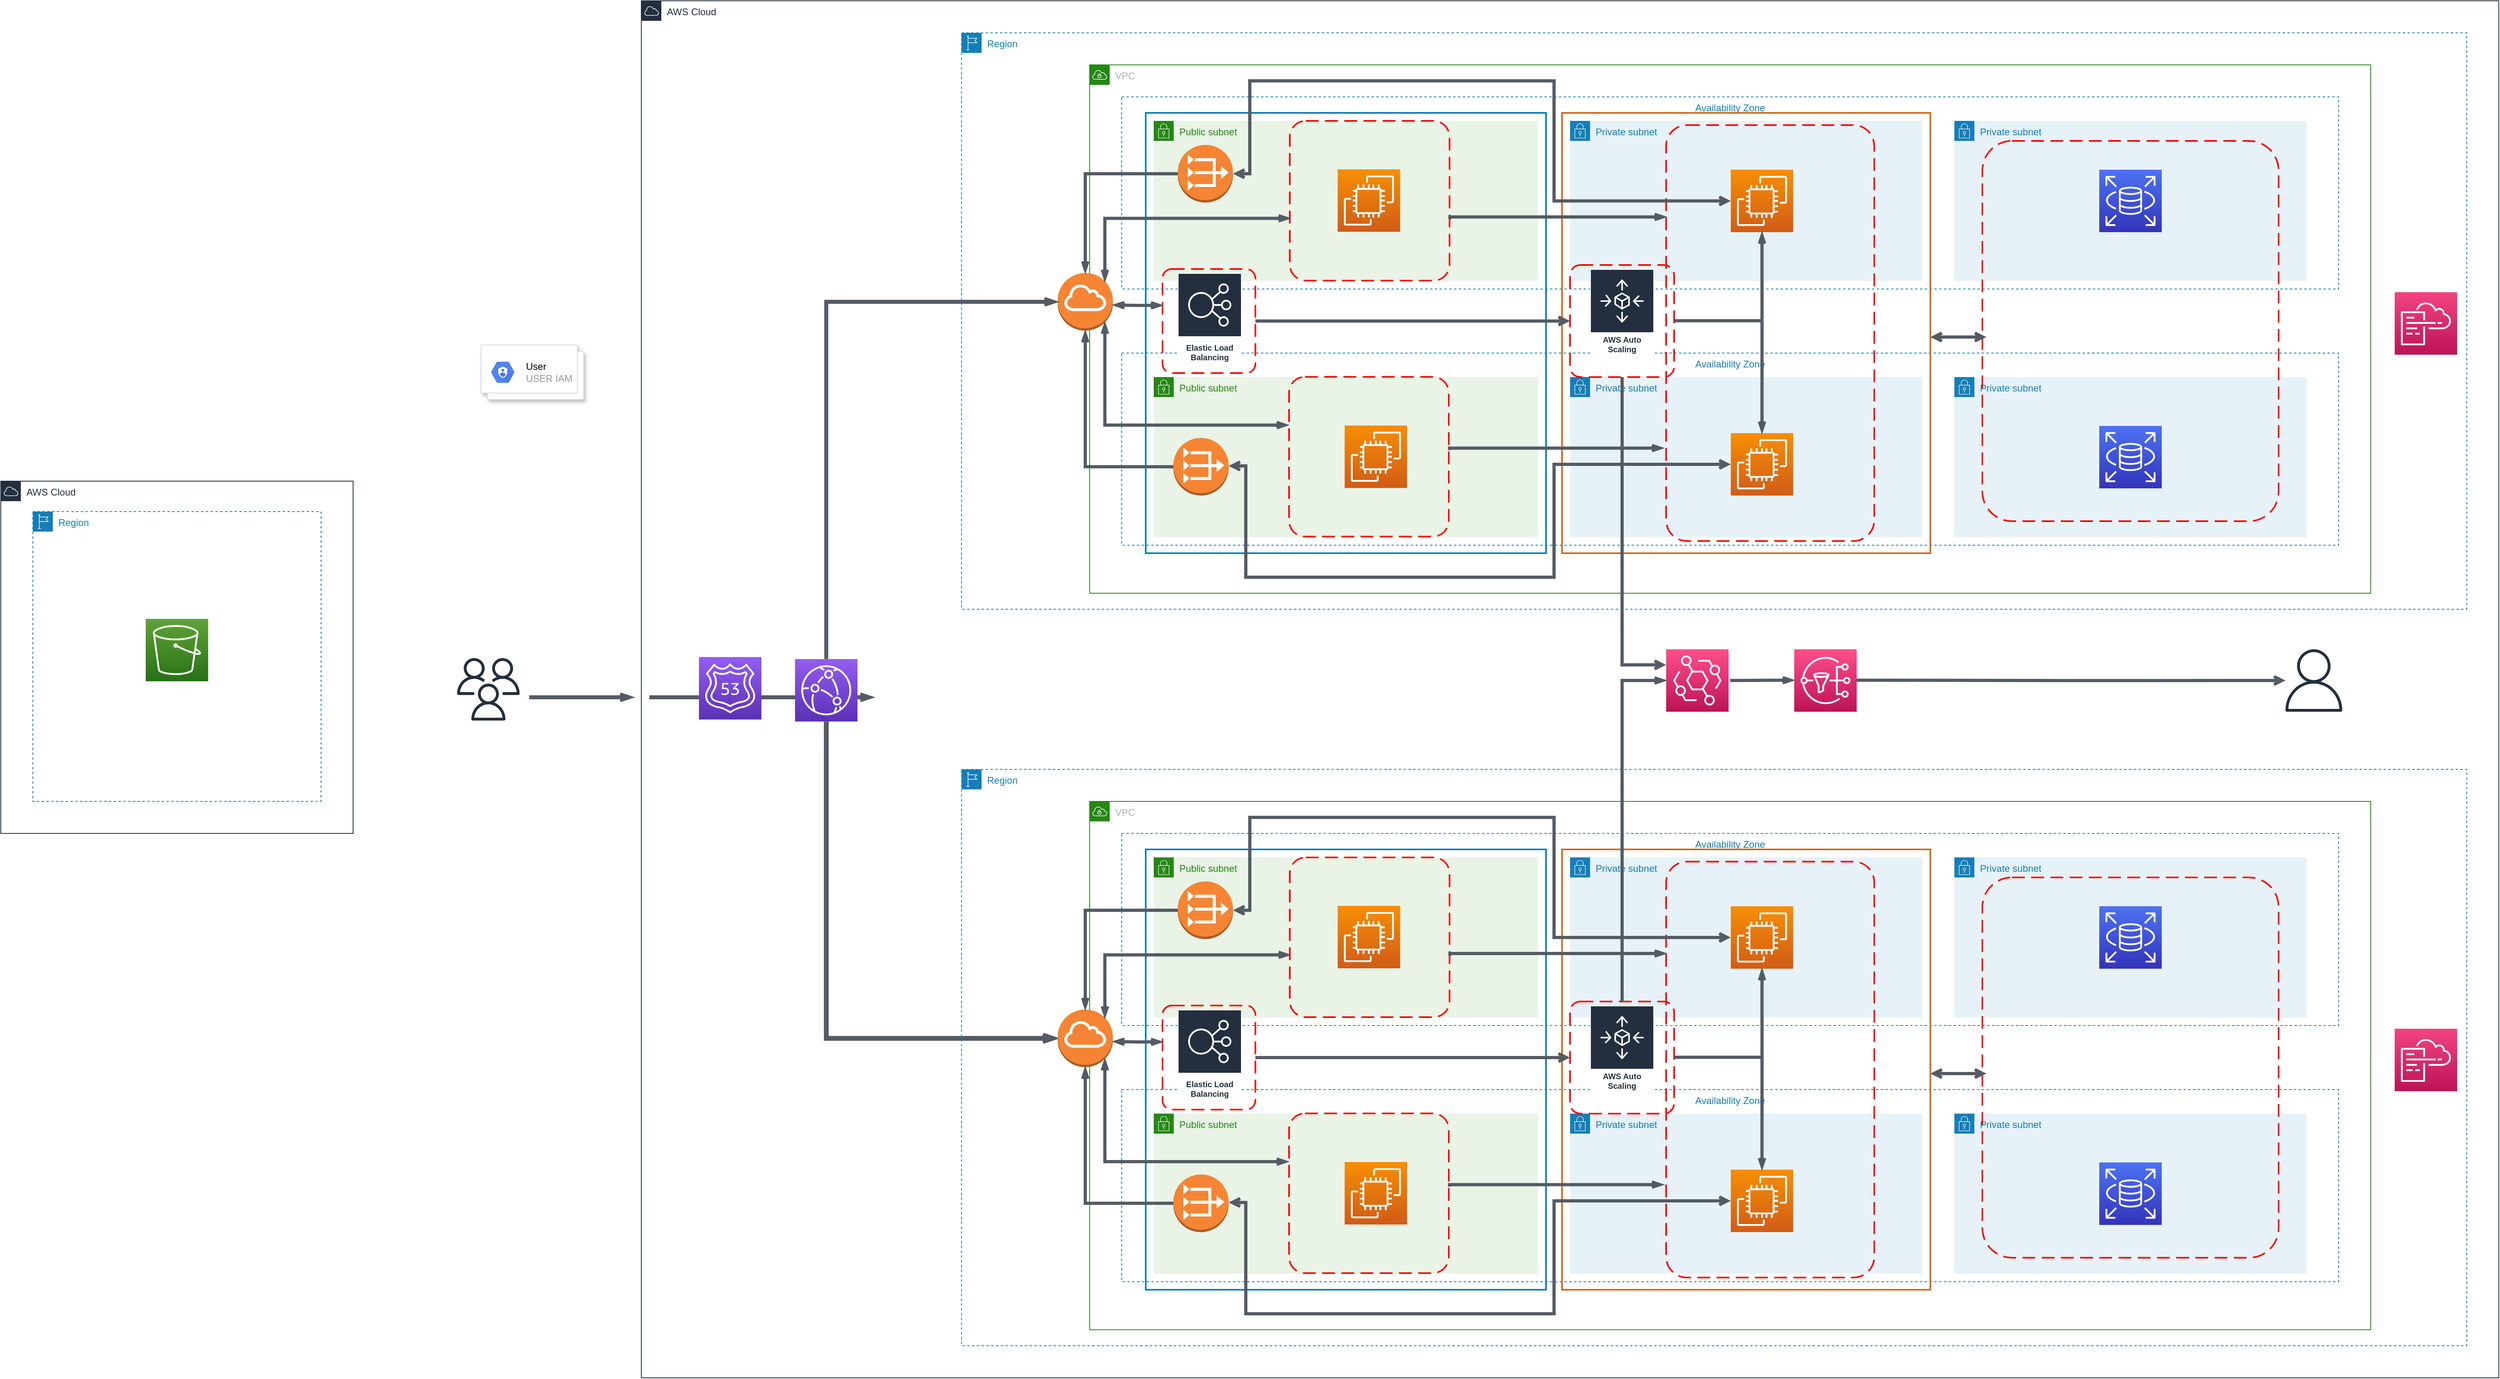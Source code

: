 <mxfile version="16.4.5" type="github">
  <diagram id="01qrme-QBljBOb41FZrx" name="Page-1">
    <mxGraphModel dx="2595" dy="1368" grid="1" gridSize="10" guides="1" tooltips="1" connect="1" arrows="1" fold="1" page="1" pageScale="1" pageWidth="3300" pageHeight="4681" background="none" math="0" shadow="0">
      <root>
        <mxCell id="0" />
        <mxCell id="1" parent="0" />
        <mxCell id="A44jhofo7Y1cHH0_AKLR-1" value="AWS Cloud" style="points=[[0,0],[0.25,0],[0.5,0],[0.75,0],[1,0],[1,0.25],[1,0.5],[1,0.75],[1,1],[0.75,1],[0.5,1],[0.25,1],[0,1],[0,0.75],[0,0.5],[0,0.25]];outlineConnect=0;gradientColor=none;html=1;whiteSpace=wrap;fontSize=12;fontStyle=0;container=1;pointerEvents=0;collapsible=0;recursiveResize=0;shape=mxgraph.aws4.group;grIcon=mxgraph.aws4.group_aws_cloud;strokeColor=#232F3E;fillColor=none;verticalAlign=top;align=left;spacingLeft=30;fontColor=#232F3E;dashed=0;" parent="1" vertex="1">
          <mxGeometry x="840" y="80" width="2320" height="1720" as="geometry" />
        </mxCell>
        <mxCell id="A44jhofo7Y1cHH0_AKLR-254" value="" style="edgeStyle=orthogonalEdgeStyle;html=1;endArrow=openThin;elbow=vertical;startArrow=none;endFill=0;strokeColor=#545B64;rounded=0;strokeWidth=5;" parent="A44jhofo7Y1cHH0_AKLR-1" edge="1">
          <mxGeometry width="100" relative="1" as="geometry">
            <mxPoint x="10" y="870" as="sourcePoint" />
            <mxPoint x="290" y="870" as="targetPoint" />
          </mxGeometry>
        </mxCell>
        <mxCell id="A44jhofo7Y1cHH0_AKLR-2" value="Region" style="points=[[0,0],[0.25,0],[0.5,0],[0.75,0],[1,0],[1,0.25],[1,0.5],[1,0.75],[1,1],[0.75,1],[0.5,1],[0.25,1],[0,1],[0,0.75],[0,0.5],[0,0.25]];outlineConnect=0;gradientColor=none;html=1;whiteSpace=wrap;fontSize=12;fontStyle=0;container=1;pointerEvents=0;collapsible=0;recursiveResize=0;shape=mxgraph.aws4.group;grIcon=mxgraph.aws4.group_region;strokeColor=#147EBA;fillColor=none;verticalAlign=top;align=left;spacingLeft=30;fontColor=#147EBA;dashed=1;" parent="A44jhofo7Y1cHH0_AKLR-1" vertex="1">
          <mxGeometry x="400" y="40" width="1880" height="720" as="geometry" />
        </mxCell>
        <mxCell id="A44jhofo7Y1cHH0_AKLR-4" value="VPC" style="points=[[0,0],[0.25,0],[0.5,0],[0.75,0],[1,0],[1,0.25],[1,0.5],[1,0.75],[1,1],[0.75,1],[0.5,1],[0.25,1],[0,1],[0,0.75],[0,0.5],[0,0.25]];outlineConnect=0;gradientColor=none;html=1;whiteSpace=wrap;fontSize=12;fontStyle=0;container=1;pointerEvents=0;collapsible=0;recursiveResize=0;shape=mxgraph.aws4.group;grIcon=mxgraph.aws4.group_vpc;strokeColor=#248814;fillColor=none;verticalAlign=top;align=left;spacingLeft=30;fontColor=#AAB7B8;dashed=0;" parent="A44jhofo7Y1cHH0_AKLR-2" vertex="1">
          <mxGeometry x="160" y="40" width="1600" height="660" as="geometry" />
        </mxCell>
        <mxCell id="A44jhofo7Y1cHH0_AKLR-6" value="Availability Zone" style="fillColor=none;strokeColor=#147EBA;dashed=1;verticalAlign=top;fontStyle=0;fontColor=#147EBA;" parent="A44jhofo7Y1cHH0_AKLR-4" vertex="1">
          <mxGeometry x="40" y="40" width="1520" height="240" as="geometry" />
        </mxCell>
        <mxCell id="A44jhofo7Y1cHH0_AKLR-16" value="Private subnet" style="points=[[0,0],[0.25,0],[0.5,0],[0.75,0],[1,0],[1,0.25],[1,0.5],[1,0.75],[1,1],[0.75,1],[0.5,1],[0.25,1],[0,1],[0,0.75],[0,0.5],[0,0.25]];outlineConnect=0;gradientColor=none;html=1;whiteSpace=wrap;fontSize=12;fontStyle=0;container=1;pointerEvents=0;collapsible=0;recursiveResize=0;shape=mxgraph.aws4.group;grIcon=mxgraph.aws4.group_security_group;grStroke=0;strokeColor=#147EBA;fillColor=#E6F2F8;verticalAlign=top;align=left;spacingLeft=30;fontColor=#147EBA;dashed=0;" parent="A44jhofo7Y1cHH0_AKLR-4" vertex="1">
          <mxGeometry x="1080" y="70" width="440" height="200" as="geometry" />
        </mxCell>
        <mxCell id="A44jhofo7Y1cHH0_AKLR-44" value="" style="sketch=0;points=[[0,0,0],[0.25,0,0],[0.5,0,0],[0.75,0,0],[1,0,0],[0,1,0],[0.25,1,0],[0.5,1,0],[0.75,1,0],[1,1,0],[0,0.25,0],[0,0.5,0],[0,0.75,0],[1,0.25,0],[1,0.5,0],[1,0.75,0]];outlineConnect=0;fontColor=#232F3E;gradientColor=#4D72F3;gradientDirection=north;fillColor=#3334B9;strokeColor=#ffffff;dashed=0;verticalLabelPosition=bottom;verticalAlign=top;align=center;html=1;fontSize=12;fontStyle=0;aspect=fixed;shape=mxgraph.aws4.resourceIcon;resIcon=mxgraph.aws4.rds;" parent="A44jhofo7Y1cHH0_AKLR-16" vertex="1">
          <mxGeometry x="181" y="61" width="78" height="78" as="geometry" />
        </mxCell>
        <mxCell id="A44jhofo7Y1cHH0_AKLR-14" value="Public subnet" style="points=[[0,0],[0.25,0],[0.5,0],[0.75,0],[1,0],[1,0.25],[1,0.5],[1,0.75],[1,1],[0.75,1],[0.5,1],[0.25,1],[0,1],[0,0.75],[0,0.5],[0,0.25]];outlineConnect=0;gradientColor=none;html=1;whiteSpace=wrap;fontSize=12;fontStyle=0;container=1;pointerEvents=0;collapsible=0;recursiveResize=0;shape=mxgraph.aws4.group;grIcon=mxgraph.aws4.group_security_group;grStroke=0;strokeColor=#248814;fillColor=#E9F3E6;verticalAlign=top;align=left;spacingLeft=30;fontColor=#248814;dashed=0;" parent="A44jhofo7Y1cHH0_AKLR-4" vertex="1">
          <mxGeometry x="80" y="70" width="480" height="200" as="geometry" />
        </mxCell>
        <mxCell id="A44jhofo7Y1cHH0_AKLR-22" value="Private subnet" style="points=[[0,0],[0.25,0],[0.5,0],[0.75,0],[1,0],[1,0.25],[1,0.5],[1,0.75],[1,1],[0.75,1],[0.5,1],[0.25,1],[0,1],[0,0.75],[0,0.5],[0,0.25]];outlineConnect=0;gradientColor=none;html=1;whiteSpace=wrap;fontSize=12;fontStyle=0;container=1;pointerEvents=0;collapsible=0;recursiveResize=0;shape=mxgraph.aws4.group;grIcon=mxgraph.aws4.group_security_group;grStroke=0;strokeColor=#147EBA;fillColor=#E6F2F8;verticalAlign=top;align=left;spacingLeft=30;fontColor=#147EBA;dashed=0;" parent="A44jhofo7Y1cHH0_AKLR-4" vertex="1">
          <mxGeometry x="600" y="70" width="440" height="200" as="geometry" />
        </mxCell>
        <mxCell id="A44jhofo7Y1cHH0_AKLR-23" value="Availability Zone" style="fillColor=none;strokeColor=#147EBA;dashed=1;verticalAlign=top;fontStyle=0;fontColor=#147EBA;" parent="A44jhofo7Y1cHH0_AKLR-4" vertex="1">
          <mxGeometry x="40" y="360" width="1520" height="240" as="geometry" />
        </mxCell>
        <mxCell id="A44jhofo7Y1cHH0_AKLR-24" value="Private subnet" style="points=[[0,0],[0.25,0],[0.5,0],[0.75,0],[1,0],[1,0.25],[1,0.5],[1,0.75],[1,1],[0.75,1],[0.5,1],[0.25,1],[0,1],[0,0.75],[0,0.5],[0,0.25]];outlineConnect=0;gradientColor=none;html=1;whiteSpace=wrap;fontSize=12;fontStyle=0;container=1;pointerEvents=0;collapsible=0;recursiveResize=0;shape=mxgraph.aws4.group;grIcon=mxgraph.aws4.group_security_group;grStroke=0;strokeColor=#147EBA;fillColor=#E6F2F8;verticalAlign=top;align=left;spacingLeft=30;fontColor=#147EBA;dashed=0;" parent="A44jhofo7Y1cHH0_AKLR-4" vertex="1">
          <mxGeometry x="1080" y="390" width="440" height="200" as="geometry" />
        </mxCell>
        <mxCell id="A44jhofo7Y1cHH0_AKLR-25" value="Public subnet" style="points=[[0,0],[0.25,0],[0.5,0],[0.75,0],[1,0],[1,0.25],[1,0.5],[1,0.75],[1,1],[0.75,1],[0.5,1],[0.25,1],[0,1],[0,0.75],[0,0.5],[0,0.25]];outlineConnect=0;gradientColor=none;html=1;whiteSpace=wrap;fontSize=12;fontStyle=0;container=1;pointerEvents=0;collapsible=0;recursiveResize=0;shape=mxgraph.aws4.group;grIcon=mxgraph.aws4.group_security_group;grStroke=0;strokeColor=#248814;fillColor=#E9F3E6;verticalAlign=top;align=left;spacingLeft=30;fontColor=#248814;dashed=0;" parent="A44jhofo7Y1cHH0_AKLR-4" vertex="1">
          <mxGeometry x="80" y="390" width="480" height="200" as="geometry" />
        </mxCell>
        <mxCell id="A44jhofo7Y1cHH0_AKLR-26" value="Private subnet" style="points=[[0,0],[0.25,0],[0.5,0],[0.75,0],[1,0],[1,0.25],[1,0.5],[1,0.75],[1,1],[0.75,1],[0.5,1],[0.25,1],[0,1],[0,0.75],[0,0.5],[0,0.25]];outlineConnect=0;gradientColor=none;html=1;whiteSpace=wrap;fontSize=12;fontStyle=0;container=1;pointerEvents=0;collapsible=0;recursiveResize=0;shape=mxgraph.aws4.group;grIcon=mxgraph.aws4.group_security_group;grStroke=0;strokeColor=#147EBA;fillColor=#E6F2F8;verticalAlign=top;align=left;spacingLeft=30;fontColor=#147EBA;dashed=0;" parent="A44jhofo7Y1cHH0_AKLR-4" vertex="1">
          <mxGeometry x="600" y="390" width="440" height="200" as="geometry" />
        </mxCell>
        <mxCell id="A44jhofo7Y1cHH0_AKLR-33" value="" style="fillColor=none;strokeColor=#D86613;verticalAlign=top;fontStyle=0;fontColor=#DD3522;strokeWidth=2;" parent="A44jhofo7Y1cHH0_AKLR-4" vertex="1">
          <mxGeometry x="590" y="60" width="460" height="550" as="geometry" />
        </mxCell>
        <mxCell id="A44jhofo7Y1cHH0_AKLR-38" value="" style="sketch=0;points=[[0,0,0],[0.25,0,0],[0.5,0,0],[0.75,0,0],[1,0,0],[0,1,0],[0.25,1,0],[0.5,1,0],[0.75,1,0],[1,1,0],[0,0.25,0],[0,0.5,0],[0,0.75,0],[1,0.25,0],[1,0.5,0],[1,0.75,0]];outlineConnect=0;fontColor=#232F3E;gradientColor=#F78E04;gradientDirection=north;fillColor=#D05C17;strokeColor=#ffffff;dashed=0;verticalLabelPosition=bottom;verticalAlign=top;align=center;html=1;fontSize=12;fontStyle=0;aspect=fixed;shape=mxgraph.aws4.resourceIcon;resIcon=mxgraph.aws4.ec2;" parent="A44jhofo7Y1cHH0_AKLR-4" vertex="1">
          <mxGeometry x="309.75" y="130.5" width="78" height="78" as="geometry" />
        </mxCell>
        <mxCell id="A44jhofo7Y1cHH0_AKLR-39" value="" style="sketch=0;points=[[0,0,0],[0.25,0,0],[0.5,0,0],[0.75,0,0],[1,0,0],[0,1,0],[0.25,1,0],[0.5,1,0],[0.75,1,0],[1,1,0],[0,0.25,0],[0,0.5,0],[0,0.75,0],[1,0.25,0],[1,0.5,0],[1,0.75,0]];outlineConnect=0;fontColor=#232F3E;gradientColor=#F78E04;gradientDirection=north;fillColor=#D05C17;strokeColor=#ffffff;dashed=0;verticalLabelPosition=bottom;verticalAlign=top;align=center;html=1;fontSize=12;fontStyle=0;aspect=fixed;shape=mxgraph.aws4.resourceIcon;resIcon=mxgraph.aws4.ec2;" parent="A44jhofo7Y1cHH0_AKLR-4" vertex="1">
          <mxGeometry x="800.75" y="131" width="78" height="78" as="geometry" />
        </mxCell>
        <mxCell id="A44jhofo7Y1cHH0_AKLR-41" value="" style="sketch=0;points=[[0,0,0],[0.25,0,0],[0.5,0,0],[0.75,0,0],[1,0,0],[0,1,0],[0.25,1,0],[0.5,1,0],[0.75,1,0],[1,1,0],[0,0.25,0],[0,0.5,0],[0,0.75,0],[1,0.25,0],[1,0.5,0],[1,0.75,0]];outlineConnect=0;fontColor=#232F3E;gradientColor=#F78E04;gradientDirection=north;fillColor=#D05C17;strokeColor=#ffffff;dashed=0;verticalLabelPosition=bottom;verticalAlign=top;align=center;html=1;fontSize=12;fontStyle=0;aspect=fixed;shape=mxgraph.aws4.resourceIcon;resIcon=mxgraph.aws4.ec2;" parent="A44jhofo7Y1cHH0_AKLR-4" vertex="1">
          <mxGeometry x="318.5" y="450.5" width="78" height="78" as="geometry" />
        </mxCell>
        <mxCell id="A44jhofo7Y1cHH0_AKLR-42" value="" style="sketch=0;points=[[0,0,0],[0.25,0,0],[0.5,0,0],[0.75,0,0],[1,0,0],[0,1,0],[0.25,1,0],[0.5,1,0],[0.75,1,0],[1,1,0],[0,0.25,0],[0,0.5,0],[0,0.75,0],[1,0.25,0],[1,0.5,0],[1,0.75,0]];outlineConnect=0;fontColor=#232F3E;gradientColor=#F78E04;gradientDirection=north;fillColor=#D05C17;strokeColor=#ffffff;dashed=0;verticalLabelPosition=bottom;verticalAlign=top;align=center;html=1;fontSize=12;fontStyle=0;aspect=fixed;shape=mxgraph.aws4.resourceIcon;resIcon=mxgraph.aws4.ec2;" parent="A44jhofo7Y1cHH0_AKLR-4" vertex="1">
          <mxGeometry x="800.75" y="460" width="78" height="78" as="geometry" />
        </mxCell>
        <mxCell id="A44jhofo7Y1cHH0_AKLR-45" value="" style="sketch=0;points=[[0,0,0],[0.25,0,0],[0.5,0,0],[0.75,0,0],[1,0,0],[0,1,0],[0.25,1,0],[0.5,1,0],[0.75,1,0],[1,1,0],[0,0.25,0],[0,0.5,0],[0,0.75,0],[1,0.25,0],[1,0.5,0],[1,0.75,0]];outlineConnect=0;fontColor=#232F3E;gradientColor=#4D72F3;gradientDirection=north;fillColor=#3334B9;strokeColor=#ffffff;dashed=0;verticalLabelPosition=bottom;verticalAlign=top;align=center;html=1;fontSize=12;fontStyle=0;aspect=fixed;shape=mxgraph.aws4.resourceIcon;resIcon=mxgraph.aws4.rds;" parent="A44jhofo7Y1cHH0_AKLR-4" vertex="1">
          <mxGeometry x="1261" y="451" width="78" height="78" as="geometry" />
        </mxCell>
        <mxCell id="A44jhofo7Y1cHH0_AKLR-48" value="" style="fillColor=none;strokeColor=#007DBC;verticalAlign=top;fontStyle=0;fontColor=#DD3522;strokeWidth=2;" parent="A44jhofo7Y1cHH0_AKLR-4" vertex="1">
          <mxGeometry x="70" y="60" width="500" height="550" as="geometry" />
        </mxCell>
        <mxCell id="A44jhofo7Y1cHH0_AKLR-53" value="" style="rounded=1;arcSize=10;dashed=1;strokeColor=#ff0000;fillColor=none;gradientColor=none;dashPattern=8 4;strokeWidth=2;" parent="A44jhofo7Y1cHH0_AKLR-4" vertex="1">
          <mxGeometry x="250" y="70" width="199.5" height="199.5" as="geometry" />
        </mxCell>
        <mxCell id="A44jhofo7Y1cHH0_AKLR-51" value="Elastic Load Balancing" style="sketch=0;outlineConnect=0;fontColor=#232F3E;gradientColor=none;strokeColor=#ffffff;fillColor=#232F3E;dashed=0;verticalLabelPosition=middle;verticalAlign=bottom;align=center;html=1;whiteSpace=wrap;fontSize=10;fontStyle=1;spacing=3;shape=mxgraph.aws4.productIcon;prIcon=mxgraph.aws4.elastic_load_balancing;" parent="A44jhofo7Y1cHH0_AKLR-4" vertex="1">
          <mxGeometry x="110" y="260" width="80" height="115" as="geometry" />
        </mxCell>
        <mxCell id="A44jhofo7Y1cHH0_AKLR-54" value="" style="outlineConnect=0;dashed=0;verticalLabelPosition=bottom;verticalAlign=top;align=center;html=1;shape=mxgraph.aws3.vpc_nat_gateway;fillColor=#F58534;gradientColor=none;strokeColor=#007DBC;strokeWidth=2;" parent="A44jhofo7Y1cHH0_AKLR-4" vertex="1">
          <mxGeometry x="110" y="100" width="69" height="72" as="geometry" />
        </mxCell>
        <mxCell id="A44jhofo7Y1cHH0_AKLR-56" value="" style="outlineConnect=0;dashed=0;verticalLabelPosition=bottom;verticalAlign=top;align=center;html=1;shape=mxgraph.aws3.vpc_nat_gateway;fillColor=#F58534;gradientColor=none;strokeColor=#007DBC;strokeWidth=2;" parent="A44jhofo7Y1cHH0_AKLR-4" vertex="1">
          <mxGeometry x="104.5" y="466" width="69" height="72" as="geometry" />
        </mxCell>
        <mxCell id="A44jhofo7Y1cHH0_AKLR-58" value="" style="rounded=1;arcSize=10;dashed=1;strokeColor=#ff0000;fillColor=none;gradientColor=none;dashPattern=8 4;strokeWidth=2;" parent="A44jhofo7Y1cHH0_AKLR-4" vertex="1">
          <mxGeometry x="249" y="389.75" width="199.5" height="199.5" as="geometry" />
        </mxCell>
        <mxCell id="A44jhofo7Y1cHH0_AKLR-59" value="" style="rounded=1;arcSize=10;dashed=1;strokeColor=#ff0000;fillColor=none;gradientColor=none;dashPattern=8 4;strokeWidth=2;" parent="A44jhofo7Y1cHH0_AKLR-4" vertex="1">
          <mxGeometry x="91" y="255" width="116" height="130" as="geometry" />
        </mxCell>
        <mxCell id="A44jhofo7Y1cHH0_AKLR-52" value="AWS Auto Scaling" style="sketch=0;outlineConnect=0;fontColor=#232F3E;gradientColor=none;strokeColor=#ffffff;fillColor=#232F3E;dashed=0;verticalLabelPosition=middle;verticalAlign=bottom;align=center;html=1;whiteSpace=wrap;fontSize=10;fontStyle=1;spacing=3;shape=mxgraph.aws4.productIcon;prIcon=mxgraph.aws4.autoscaling;" parent="A44jhofo7Y1cHH0_AKLR-4" vertex="1">
          <mxGeometry x="625" y="255" width="80" height="110" as="geometry" />
        </mxCell>
        <mxCell id="A44jhofo7Y1cHH0_AKLR-136" value="" style="rounded=1;arcSize=10;dashed=1;strokeColor=#ff0000;fillColor=none;gradientColor=none;dashPattern=8 4;strokeWidth=2;" parent="A44jhofo7Y1cHH0_AKLR-4" vertex="1">
          <mxGeometry x="600" y="250" width="130" height="140" as="geometry" />
        </mxCell>
        <mxCell id="A44jhofo7Y1cHH0_AKLR-182" value="" style="rounded=1;arcSize=10;dashed=1;strokeColor=#ff0000;fillColor=none;gradientColor=none;dashPattern=8 4;strokeWidth=2;" parent="A44jhofo7Y1cHH0_AKLR-4" vertex="1">
          <mxGeometry x="1115" y="95" width="370" height="475" as="geometry" />
        </mxCell>
        <mxCell id="A44jhofo7Y1cHH0_AKLR-214" value="" style="rounded=1;arcSize=10;dashed=1;strokeColor=#ff0000;fillColor=none;gradientColor=none;dashPattern=8 4;strokeWidth=2;" parent="A44jhofo7Y1cHH0_AKLR-4" vertex="1">
          <mxGeometry x="720" y="75.25" width="260" height="519.5" as="geometry" />
        </mxCell>
        <mxCell id="A44jhofo7Y1cHH0_AKLR-55" value="" style="outlineConnect=0;dashed=0;verticalLabelPosition=bottom;verticalAlign=top;align=center;html=1;shape=mxgraph.aws3.internet_gateway;fillColor=#F58534;gradientColor=none;strokeColor=#007DBC;strokeWidth=2;" parent="A44jhofo7Y1cHH0_AKLR-4" vertex="1">
          <mxGeometry x="-40" y="260" width="69" height="72" as="geometry" />
        </mxCell>
        <mxCell id="wPSAdwX8LNqrDyNC4Moi-1" value="" style="edgeStyle=orthogonalEdgeStyle;html=1;endArrow=none;elbow=vertical;startArrow=openThin;startFill=0;strokeColor=#545B64;rounded=0;entryX=0;entryY=0.5;entryDx=0;entryDy=0;entryPerimeter=0;exitX=0.5;exitY=1;exitDx=0;exitDy=0;exitPerimeter=0;strokeWidth=4;" edge="1" parent="A44jhofo7Y1cHH0_AKLR-4" source="A44jhofo7Y1cHH0_AKLR-55" target="A44jhofo7Y1cHH0_AKLR-56">
          <mxGeometry width="100" relative="1" as="geometry">
            <mxPoint y="455.58" as="sourcePoint" />
            <mxPoint x="100" y="455.58" as="targetPoint" />
          </mxGeometry>
        </mxCell>
        <mxCell id="wPSAdwX8LNqrDyNC4Moi-2" value="" style="edgeStyle=orthogonalEdgeStyle;html=1;endArrow=none;elbow=vertical;startArrow=openThin;startFill=0;strokeColor=#545B64;rounded=0;exitX=0.5;exitY=0;exitDx=0;exitDy=0;exitPerimeter=0;strokeWidth=4;" edge="1" parent="A44jhofo7Y1cHH0_AKLR-4" source="A44jhofo7Y1cHH0_AKLR-55">
          <mxGeometry width="100" relative="1" as="geometry">
            <mxPoint x="10" y="135.58" as="sourcePoint" />
            <mxPoint x="110" y="135.58" as="targetPoint" />
            <Array as="points">
              <mxPoint x="-5" y="136" />
              <mxPoint x="110" y="136" />
            </Array>
          </mxGeometry>
        </mxCell>
        <mxCell id="wPSAdwX8LNqrDyNC4Moi-3" value="" style="edgeStyle=orthogonalEdgeStyle;html=1;endArrow=open;elbow=vertical;startArrow=none;endFill=0;strokeColor=#545B64;rounded=0;exitX=1;exitY=0.5;exitDx=0;exitDy=0;entryX=0;entryY=0.5;entryDx=0;entryDy=0;strokeWidth=4;" edge="1" parent="A44jhofo7Y1cHH0_AKLR-4" source="A44jhofo7Y1cHH0_AKLR-59" target="A44jhofo7Y1cHH0_AKLR-136">
          <mxGeometry width="100" relative="1" as="geometry">
            <mxPoint x="209.75" y="317.08" as="sourcePoint" />
            <mxPoint x="309.75" y="317.08" as="targetPoint" />
          </mxGeometry>
        </mxCell>
        <mxCell id="wPSAdwX8LNqrDyNC4Moi-4" value="" style="edgeStyle=orthogonalEdgeStyle;html=1;endArrow=none;elbow=vertical;startArrow=none;endFill=0;strokeColor=#545B64;rounded=0;strokeWidth=4;" edge="1" parent="A44jhofo7Y1cHH0_AKLR-4">
          <mxGeometry width="100" relative="1" as="geometry">
            <mxPoint x="730" y="319.58" as="sourcePoint" />
            <mxPoint x="830" y="319.58" as="targetPoint" />
            <Array as="points">
              <mxPoint x="840" y="320" />
              <mxPoint x="840" y="320" />
            </Array>
          </mxGeometry>
        </mxCell>
        <mxCell id="wPSAdwX8LNqrDyNC4Moi-6" value="" style="edgeStyle=orthogonalEdgeStyle;html=1;endArrow=openThin;elbow=vertical;startArrow=openThin;startFill=0;endFill=0;strokeColor=#545B64;rounded=0;exitX=0.5;exitY=1;exitDx=0;exitDy=0;exitPerimeter=0;entryX=0.5;entryY=0;entryDx=0;entryDy=0;entryPerimeter=0;strokeWidth=4;" edge="1" parent="A44jhofo7Y1cHH0_AKLR-4" source="A44jhofo7Y1cHH0_AKLR-39" target="A44jhofo7Y1cHH0_AKLR-42">
          <mxGeometry width="100" relative="1" as="geometry">
            <mxPoint x="790" y="310" as="sourcePoint" />
            <mxPoint x="889.75" y="310" as="targetPoint" />
          </mxGeometry>
        </mxCell>
        <mxCell id="wPSAdwX8LNqrDyNC4Moi-11" value="" style="edgeStyle=orthogonalEdgeStyle;html=1;endArrow=openThin;elbow=vertical;startArrow=none;endFill=0;strokeColor=#545B64;rounded=0;strokeWidth=4;" edge="1" parent="A44jhofo7Y1cHH0_AKLR-4">
          <mxGeometry width="100" relative="1" as="geometry">
            <mxPoint x="450" y="193" as="sourcePoint" />
            <mxPoint x="720" y="190" as="targetPoint" />
            <Array as="points">
              <mxPoint x="450" y="190" />
            </Array>
          </mxGeometry>
        </mxCell>
        <mxCell id="wPSAdwX8LNqrDyNC4Moi-12" value="" style="edgeStyle=orthogonalEdgeStyle;html=1;endArrow=openThin;elbow=vertical;startArrow=none;endFill=0;strokeColor=#545B64;rounded=0;strokeWidth=4;" edge="1" parent="A44jhofo7Y1cHH0_AKLR-4">
          <mxGeometry width="100" relative="1" as="geometry">
            <mxPoint x="449.5" y="481.31" as="sourcePoint" />
            <mxPoint x="716.68" y="478.7" as="targetPoint" />
            <Array as="points">
              <mxPoint x="449.68" y="478.7" />
              <mxPoint x="716.68" y="478.7" />
            </Array>
          </mxGeometry>
        </mxCell>
        <mxCell id="wPSAdwX8LNqrDyNC4Moi-14" value="" style="edgeStyle=orthogonalEdgeStyle;html=1;endArrow=open;elbow=vertical;startArrow=open;startFill=0;endFill=0;strokeColor=#545B64;rounded=0;entryX=0;entryY=0.5;entryDx=0;entryDy=0;entryPerimeter=0;exitX=1;exitY=0.5;exitDx=0;exitDy=0;exitPerimeter=0;strokeWidth=4;" edge="1" parent="A44jhofo7Y1cHH0_AKLR-4" source="A44jhofo7Y1cHH0_AKLR-54" target="A44jhofo7Y1cHH0_AKLR-39">
          <mxGeometry width="100" relative="1" as="geometry">
            <mxPoint x="490" y="20" as="sourcePoint" />
            <mxPoint x="590" y="20" as="targetPoint" />
            <Array as="points">
              <mxPoint x="200" y="136" />
              <mxPoint x="200" y="20" />
              <mxPoint x="580" y="20" />
              <mxPoint x="580" y="170" />
            </Array>
          </mxGeometry>
        </mxCell>
        <mxCell id="wPSAdwX8LNqrDyNC4Moi-16" value="" style="edgeStyle=orthogonalEdgeStyle;html=1;endArrow=open;elbow=vertical;startArrow=open;startFill=0;endFill=0;strokeColor=#545B64;rounded=0;entryX=0;entryY=0.5;entryDx=0;entryDy=0;entryPerimeter=0;exitX=1;exitY=0.5;exitDx=0;exitDy=0;exitPerimeter=0;strokeWidth=4;" edge="1" parent="A44jhofo7Y1cHH0_AKLR-4" target="A44jhofo7Y1cHH0_AKLR-42">
          <mxGeometry width="100" relative="1" as="geometry">
            <mxPoint x="173.5" y="501" as="sourcePoint" />
            <mxPoint x="795.25" y="535" as="targetPoint" />
            <Array as="points">
              <mxPoint x="195" y="501" />
              <mxPoint x="195" y="640" />
              <mxPoint x="580" y="640" />
              <mxPoint x="580" y="499" />
            </Array>
          </mxGeometry>
        </mxCell>
        <mxCell id="wPSAdwX8LNqrDyNC4Moi-18" value="" style="edgeStyle=orthogonalEdgeStyle;html=1;endArrow=openThin;elbow=vertical;startArrow=openThin;startFill=0;endFill=0;strokeColor=#545B64;rounded=0;entryX=0;entryY=0.349;entryDx=0;entryDy=0;entryPerimeter=0;strokeWidth=4;" edge="1" parent="A44jhofo7Y1cHH0_AKLR-4" target="A44jhofo7Y1cHH0_AKLR-59">
          <mxGeometry width="100" relative="1" as="geometry">
            <mxPoint x="29" y="300" as="sourcePoint" />
            <mxPoint x="129" y="300" as="targetPoint" />
          </mxGeometry>
        </mxCell>
        <mxCell id="wPSAdwX8LNqrDyNC4Moi-19" value="" style="edgeStyle=orthogonalEdgeStyle;html=1;endArrow=openThin;elbow=vertical;startArrow=openThin;startFill=0;endFill=0;strokeColor=#545B64;rounded=0;entryX=0.002;entryY=0.61;entryDx=0;entryDy=0;entryPerimeter=0;exitX=0.855;exitY=0.145;exitDx=0;exitDy=0;exitPerimeter=0;strokeWidth=4;" edge="1" parent="A44jhofo7Y1cHH0_AKLR-4" source="A44jhofo7Y1cHH0_AKLR-55" target="A44jhofo7Y1cHH0_AKLR-53">
          <mxGeometry width="100" relative="1" as="geometry">
            <mxPoint x="150" y="190" as="sourcePoint" />
            <mxPoint x="250" y="190" as="targetPoint" />
            <Array as="points">
              <mxPoint x="19" y="192" />
            </Array>
          </mxGeometry>
        </mxCell>
        <mxCell id="wPSAdwX8LNqrDyNC4Moi-21" value="" style="edgeStyle=orthogonalEdgeStyle;html=1;endArrow=openThin;elbow=vertical;startArrow=openThin;startFill=0;endFill=0;strokeColor=#545B64;rounded=0;exitX=0.855;exitY=0.855;exitDx=0;exitDy=0;exitPerimeter=0;strokeWidth=4;" edge="1" parent="A44jhofo7Y1cHH0_AKLR-4" source="A44jhofo7Y1cHH0_AKLR-55">
          <mxGeometry width="100" relative="1" as="geometry">
            <mxPoint x="20" y="340" as="sourcePoint" />
            <mxPoint x="248" y="450" as="targetPoint" />
            <Array as="points">
              <mxPoint x="19" y="450" />
              <mxPoint x="248" y="450" />
            </Array>
          </mxGeometry>
        </mxCell>
        <mxCell id="A44jhofo7Y1cHH0_AKLR-259" value="" style="sketch=0;points=[[0,0,0],[0.25,0,0],[0.5,0,0],[0.75,0,0],[1,0,0],[0,1,0],[0.25,1,0],[0.5,1,0],[0.75,1,0],[1,1,0],[0,0.25,0],[0,0.5,0],[0,0.75,0],[1,0.25,0],[1,0.5,0],[1,0.75,0]];points=[[0,0,0],[0.25,0,0],[0.5,0,0],[0.75,0,0],[1,0,0],[0,1,0],[0.25,1,0],[0.5,1,0],[0.75,1,0],[1,1,0],[0,0.25,0],[0,0.5,0],[0,0.75,0],[1,0.25,0],[1,0.5,0],[1,0.75,0]];outlineConnect=0;fontColor=#232F3E;gradientColor=#F34482;gradientDirection=north;fillColor=#BC1356;strokeColor=#ffffff;dashed=0;verticalLabelPosition=bottom;verticalAlign=top;align=center;html=1;fontSize=12;fontStyle=0;aspect=fixed;shape=mxgraph.aws4.resourceIcon;resIcon=mxgraph.aws4.cloudformation;" parent="A44jhofo7Y1cHH0_AKLR-2" vertex="1">
          <mxGeometry x="1790" y="324" width="78" height="78" as="geometry" />
        </mxCell>
        <mxCell id="A44jhofo7Y1cHH0_AKLR-67" value="" style="sketch=0;points=[[0,0,0],[0.25,0,0],[0.5,0,0],[0.75,0,0],[1,0,0],[0,1,0],[0.25,1,0],[0.5,1,0],[0.75,1,0],[1,1,0],[0,0.25,0],[0,0.5,0],[0,0.75,0],[1,0.25,0],[1,0.5,0],[1,0.75,0]];outlineConnect=0;fontColor=#232F3E;gradientColor=#FF4F8B;gradientDirection=north;fillColor=#BC1356;strokeColor=#ffffff;dashed=0;verticalLabelPosition=bottom;verticalAlign=top;align=center;html=1;fontSize=12;fontStyle=0;aspect=fixed;shape=mxgraph.aws4.resourceIcon;resIcon=mxgraph.aws4.sns;" parent="A44jhofo7Y1cHH0_AKLR-1" vertex="1">
          <mxGeometry x="1440" y="810" width="78" height="78" as="geometry" />
        </mxCell>
        <mxCell id="A44jhofo7Y1cHH0_AKLR-69" value="" style="sketch=0;points=[[0,0,0],[0.25,0,0],[0.5,0,0],[0.75,0,0],[1,0,0],[0,1,0],[0.25,1,0],[0.5,1,0],[0.75,1,0],[1,1,0],[0,0.25,0],[0,0.5,0],[0,0.75,0],[1,0.25,0],[1,0.5,0],[1,0.75,0]];outlineConnect=0;fontColor=#232F3E;gradientColor=#945DF2;gradientDirection=north;fillColor=#5A30B5;strokeColor=#ffffff;dashed=0;verticalLabelPosition=bottom;verticalAlign=top;align=center;html=1;fontSize=12;fontStyle=0;aspect=fixed;shape=mxgraph.aws4.resourceIcon;resIcon=mxgraph.aws4.route_53;" parent="A44jhofo7Y1cHH0_AKLR-1" vertex="1">
          <mxGeometry x="72" y="819.75" width="78" height="78" as="geometry" />
        </mxCell>
        <mxCell id="A44jhofo7Y1cHH0_AKLR-78" value="" style="sketch=0;points=[[0,0,0],[0.25,0,0],[0.5,0,0],[0.75,0,0],[1,0,0],[0,1,0],[0.25,1,0],[0.5,1,0],[0.75,1,0],[1,1,0],[0,0.25,0],[0,0.5,0],[0,0.75,0],[1,0.25,0],[1,0.5,0],[1,0.75,0]];outlineConnect=0;fontColor=#232F3E;gradientColor=#945DF2;gradientDirection=north;fillColor=#5A30B5;strokeColor=#ffffff;dashed=0;verticalLabelPosition=bottom;verticalAlign=top;align=center;html=1;fontSize=12;fontStyle=0;aspect=fixed;shape=mxgraph.aws4.resourceIcon;resIcon=mxgraph.aws4.cloudfront;" parent="A44jhofo7Y1cHH0_AKLR-1" vertex="1">
          <mxGeometry x="192" y="822.25" width="78" height="78" as="geometry" />
        </mxCell>
        <mxCell id="A44jhofo7Y1cHH0_AKLR-65" value="" style="sketch=0;points=[[0,0,0],[0.25,0,0],[0.5,0,0],[0.75,0,0],[1,0,0],[0,1,0],[0.25,1,0],[0.5,1,0],[0.75,1,0],[1,1,0],[0,0.25,0],[0,0.5,0],[0,0.75,0],[1,0.25,0],[1,0.5,0],[1,0.75,0]];outlineConnect=0;fontColor=#232F3E;gradientColor=#FF4F8B;gradientDirection=north;fillColor=#BC1356;strokeColor=#ffffff;dashed=0;verticalLabelPosition=bottom;verticalAlign=top;align=center;html=1;fontSize=12;fontStyle=0;aspect=fixed;shape=mxgraph.aws4.resourceIcon;resIcon=mxgraph.aws4.eventbridge;" parent="A44jhofo7Y1cHH0_AKLR-1" vertex="1">
          <mxGeometry x="1280" y="810" width="78" height="78" as="geometry" />
        </mxCell>
        <mxCell id="A44jhofo7Y1cHH0_AKLR-216" value="" style="sketch=0;outlineConnect=0;fontColor=#232F3E;gradientColor=none;fillColor=#232F3D;strokeColor=none;dashed=0;verticalLabelPosition=bottom;verticalAlign=top;align=center;html=1;fontSize=12;fontStyle=0;aspect=fixed;pointerEvents=1;shape=mxgraph.aws4.user;" parent="A44jhofo7Y1cHH0_AKLR-1" vertex="1">
          <mxGeometry x="2050" y="810" width="78" height="78" as="geometry" />
        </mxCell>
        <mxCell id="A44jhofo7Y1cHH0_AKLR-262" value="" style="edgeStyle=orthogonalEdgeStyle;html=1;endArrow=openThin;elbow=vertical;startArrow=none;endFill=0;strokeColor=#545B64;rounded=0;exitX=0.5;exitY=1;exitDx=0;exitDy=0;exitPerimeter=0;entryX=0;entryY=0.5;entryDx=0;entryDy=0;entryPerimeter=0;strokeWidth=6;" parent="A44jhofo7Y1cHH0_AKLR-1" source="A44jhofo7Y1cHH0_AKLR-78" target="wPSAdwX8LNqrDyNC4Moi-51" edge="1">
          <mxGeometry width="100" relative="1" as="geometry">
            <mxPoint x="360" y="1080" as="sourcePoint" />
            <mxPoint x="518" y="1286" as="targetPoint" />
            <Array as="points">
              <mxPoint x="231" y="1296" />
            </Array>
          </mxGeometry>
        </mxCell>
        <mxCell id="A44jhofo7Y1cHH0_AKLR-265" value="" style="edgeStyle=orthogonalEdgeStyle;html=1;endArrow=openThin;elbow=vertical;startArrow=none;endFill=0;strokeColor=#545B64;rounded=0;exitX=0.5;exitY=0;exitDx=0;exitDy=0;exitPerimeter=0;entryX=0;entryY=0.5;entryDx=0;entryDy=0;entryPerimeter=0;strokeWidth=5;" parent="A44jhofo7Y1cHH0_AKLR-1" source="A44jhofo7Y1cHH0_AKLR-78" target="A44jhofo7Y1cHH0_AKLR-55" edge="1">
          <mxGeometry width="100" relative="1" as="geometry">
            <mxPoint x="360" y="680" as="sourcePoint" />
            <mxPoint x="460" y="680" as="targetPoint" />
          </mxGeometry>
        </mxCell>
        <mxCell id="A44jhofo7Y1cHH0_AKLR-271" value="" style="edgeStyle=orthogonalEdgeStyle;html=1;endArrow=openThin;elbow=vertical;startArrow=none;endFill=0;strokeColor=#545B64;rounded=0;strokeWidth=4;" parent="A44jhofo7Y1cHH0_AKLR-1" edge="1">
          <mxGeometry width="100" relative="1" as="geometry">
            <mxPoint x="1360" y="849" as="sourcePoint" />
            <mxPoint x="1440" y="848.6" as="targetPoint" />
            <Array as="points">
              <mxPoint x="1440" y="849" />
            </Array>
          </mxGeometry>
        </mxCell>
        <mxCell id="A44jhofo7Y1cHH0_AKLR-272" value="" style="edgeStyle=orthogonalEdgeStyle;html=1;endArrow=open;elbow=vertical;startArrow=none;endFill=0;strokeColor=#545B64;rounded=0;strokeWidth=4;" parent="A44jhofo7Y1cHH0_AKLR-1" target="A44jhofo7Y1cHH0_AKLR-216" edge="1">
          <mxGeometry width="100" relative="1" as="geometry">
            <mxPoint x="1518" y="848.6" as="sourcePoint" />
            <mxPoint x="1618" y="848.6" as="targetPoint" />
          </mxGeometry>
        </mxCell>
        <mxCell id="A44jhofo7Y1cHH0_AKLR-275" value="" style="edgeStyle=orthogonalEdgeStyle;html=1;endArrow=open;elbow=vertical;startArrow=none;endFill=0;strokeColor=#545B64;rounded=0;entryX=0;entryY=0.25;entryDx=0;entryDy=0;entryPerimeter=0;strokeWidth=4;" parent="A44jhofo7Y1cHH0_AKLR-1" source="A44jhofo7Y1cHH0_AKLR-136" target="A44jhofo7Y1cHH0_AKLR-65" edge="1">
          <mxGeometry width="100" relative="1" as="geometry">
            <mxPoint x="1230" y="650" as="sourcePoint" />
            <mxPoint x="1330" y="650" as="targetPoint" />
          </mxGeometry>
        </mxCell>
        <mxCell id="wPSAdwX8LNqrDyNC4Moi-23" value="Region" style="points=[[0,0],[0.25,0],[0.5,0],[0.75,0],[1,0],[1,0.25],[1,0.5],[1,0.75],[1,1],[0.75,1],[0.5,1],[0.25,1],[0,1],[0,0.75],[0,0.5],[0,0.25]];outlineConnect=0;gradientColor=none;html=1;whiteSpace=wrap;fontSize=12;fontStyle=0;container=1;pointerEvents=0;collapsible=0;recursiveResize=0;shape=mxgraph.aws4.group;grIcon=mxgraph.aws4.group_region;strokeColor=#147EBA;fillColor=none;verticalAlign=top;align=left;spacingLeft=30;fontColor=#147EBA;dashed=1;" vertex="1" parent="A44jhofo7Y1cHH0_AKLR-1">
          <mxGeometry x="400" y="960" width="1880" height="720" as="geometry" />
        </mxCell>
        <mxCell id="wPSAdwX8LNqrDyNC4Moi-24" value="VPC" style="points=[[0,0],[0.25,0],[0.5,0],[0.75,0],[1,0],[1,0.25],[1,0.5],[1,0.75],[1,1],[0.75,1],[0.5,1],[0.25,1],[0,1],[0,0.75],[0,0.5],[0,0.25]];outlineConnect=0;gradientColor=none;html=1;whiteSpace=wrap;fontSize=12;fontStyle=0;container=1;pointerEvents=0;collapsible=0;recursiveResize=0;shape=mxgraph.aws4.group;grIcon=mxgraph.aws4.group_vpc;strokeColor=#248814;fillColor=none;verticalAlign=top;align=left;spacingLeft=30;fontColor=#AAB7B8;dashed=0;" vertex="1" parent="wPSAdwX8LNqrDyNC4Moi-23">
          <mxGeometry x="160" y="40" width="1600" height="660" as="geometry" />
        </mxCell>
        <mxCell id="wPSAdwX8LNqrDyNC4Moi-25" value="Availability Zone" style="fillColor=none;strokeColor=#147EBA;dashed=1;verticalAlign=top;fontStyle=0;fontColor=#147EBA;" vertex="1" parent="wPSAdwX8LNqrDyNC4Moi-24">
          <mxGeometry x="40" y="40" width="1520" height="240" as="geometry" />
        </mxCell>
        <mxCell id="wPSAdwX8LNqrDyNC4Moi-26" value="Private subnet" style="points=[[0,0],[0.25,0],[0.5,0],[0.75,0],[1,0],[1,0.25],[1,0.5],[1,0.75],[1,1],[0.75,1],[0.5,1],[0.25,1],[0,1],[0,0.75],[0,0.5],[0,0.25]];outlineConnect=0;gradientColor=none;html=1;whiteSpace=wrap;fontSize=12;fontStyle=0;container=1;pointerEvents=0;collapsible=0;recursiveResize=0;shape=mxgraph.aws4.group;grIcon=mxgraph.aws4.group_security_group;grStroke=0;strokeColor=#147EBA;fillColor=#E6F2F8;verticalAlign=top;align=left;spacingLeft=30;fontColor=#147EBA;dashed=0;" vertex="1" parent="wPSAdwX8LNqrDyNC4Moi-24">
          <mxGeometry x="1080" y="70" width="440" height="200" as="geometry" />
        </mxCell>
        <mxCell id="wPSAdwX8LNqrDyNC4Moi-27" value="" style="sketch=0;points=[[0,0,0],[0.25,0,0],[0.5,0,0],[0.75,0,0],[1,0,0],[0,1,0],[0.25,1,0],[0.5,1,0],[0.75,1,0],[1,1,0],[0,0.25,0],[0,0.5,0],[0,0.75,0],[1,0.25,0],[1,0.5,0],[1,0.75,0]];outlineConnect=0;fontColor=#232F3E;gradientColor=#4D72F3;gradientDirection=north;fillColor=#3334B9;strokeColor=#ffffff;dashed=0;verticalLabelPosition=bottom;verticalAlign=top;align=center;html=1;fontSize=12;fontStyle=0;aspect=fixed;shape=mxgraph.aws4.resourceIcon;resIcon=mxgraph.aws4.rds;" vertex="1" parent="wPSAdwX8LNqrDyNC4Moi-26">
          <mxGeometry x="181" y="61" width="78" height="78" as="geometry" />
        </mxCell>
        <mxCell id="wPSAdwX8LNqrDyNC4Moi-28" value="Public subnet" style="points=[[0,0],[0.25,0],[0.5,0],[0.75,0],[1,0],[1,0.25],[1,0.5],[1,0.75],[1,1],[0.75,1],[0.5,1],[0.25,1],[0,1],[0,0.75],[0,0.5],[0,0.25]];outlineConnect=0;gradientColor=none;html=1;whiteSpace=wrap;fontSize=12;fontStyle=0;container=1;pointerEvents=0;collapsible=0;recursiveResize=0;shape=mxgraph.aws4.group;grIcon=mxgraph.aws4.group_security_group;grStroke=0;strokeColor=#248814;fillColor=#E9F3E6;verticalAlign=top;align=left;spacingLeft=30;fontColor=#248814;dashed=0;" vertex="1" parent="wPSAdwX8LNqrDyNC4Moi-24">
          <mxGeometry x="80" y="70" width="480" height="200" as="geometry" />
        </mxCell>
        <mxCell id="wPSAdwX8LNqrDyNC4Moi-29" value="Private subnet" style="points=[[0,0],[0.25,0],[0.5,0],[0.75,0],[1,0],[1,0.25],[1,0.5],[1,0.75],[1,1],[0.75,1],[0.5,1],[0.25,1],[0,1],[0,0.75],[0,0.5],[0,0.25]];outlineConnect=0;gradientColor=none;html=1;whiteSpace=wrap;fontSize=12;fontStyle=0;container=1;pointerEvents=0;collapsible=0;recursiveResize=0;shape=mxgraph.aws4.group;grIcon=mxgraph.aws4.group_security_group;grStroke=0;strokeColor=#147EBA;fillColor=#E6F2F8;verticalAlign=top;align=left;spacingLeft=30;fontColor=#147EBA;dashed=0;" vertex="1" parent="wPSAdwX8LNqrDyNC4Moi-24">
          <mxGeometry x="600" y="70" width="440" height="200" as="geometry" />
        </mxCell>
        <mxCell id="wPSAdwX8LNqrDyNC4Moi-30" value="Availability Zone" style="fillColor=none;strokeColor=#147EBA;dashed=1;verticalAlign=top;fontStyle=0;fontColor=#147EBA;" vertex="1" parent="wPSAdwX8LNqrDyNC4Moi-24">
          <mxGeometry x="40" y="360" width="1520" height="240" as="geometry" />
        </mxCell>
        <mxCell id="wPSAdwX8LNqrDyNC4Moi-31" value="Private subnet" style="points=[[0,0],[0.25,0],[0.5,0],[0.75,0],[1,0],[1,0.25],[1,0.5],[1,0.75],[1,1],[0.75,1],[0.5,1],[0.25,1],[0,1],[0,0.75],[0,0.5],[0,0.25]];outlineConnect=0;gradientColor=none;html=1;whiteSpace=wrap;fontSize=12;fontStyle=0;container=1;pointerEvents=0;collapsible=0;recursiveResize=0;shape=mxgraph.aws4.group;grIcon=mxgraph.aws4.group_security_group;grStroke=0;strokeColor=#147EBA;fillColor=#E6F2F8;verticalAlign=top;align=left;spacingLeft=30;fontColor=#147EBA;dashed=0;" vertex="1" parent="wPSAdwX8LNqrDyNC4Moi-24">
          <mxGeometry x="1080" y="390" width="440" height="200" as="geometry" />
        </mxCell>
        <mxCell id="wPSAdwX8LNqrDyNC4Moi-32" value="Public subnet" style="points=[[0,0],[0.25,0],[0.5,0],[0.75,0],[1,0],[1,0.25],[1,0.5],[1,0.75],[1,1],[0.75,1],[0.5,1],[0.25,1],[0,1],[0,0.75],[0,0.5],[0,0.25]];outlineConnect=0;gradientColor=none;html=1;whiteSpace=wrap;fontSize=12;fontStyle=0;container=1;pointerEvents=0;collapsible=0;recursiveResize=0;shape=mxgraph.aws4.group;grIcon=mxgraph.aws4.group_security_group;grStroke=0;strokeColor=#248814;fillColor=#E9F3E6;verticalAlign=top;align=left;spacingLeft=30;fontColor=#248814;dashed=0;" vertex="1" parent="wPSAdwX8LNqrDyNC4Moi-24">
          <mxGeometry x="80" y="390" width="480" height="200" as="geometry" />
        </mxCell>
        <mxCell id="wPSAdwX8LNqrDyNC4Moi-33" value="Private subnet" style="points=[[0,0],[0.25,0],[0.5,0],[0.75,0],[1,0],[1,0.25],[1,0.5],[1,0.75],[1,1],[0.75,1],[0.5,1],[0.25,1],[0,1],[0,0.75],[0,0.5],[0,0.25]];outlineConnect=0;gradientColor=none;html=1;whiteSpace=wrap;fontSize=12;fontStyle=0;container=1;pointerEvents=0;collapsible=0;recursiveResize=0;shape=mxgraph.aws4.group;grIcon=mxgraph.aws4.group_security_group;grStroke=0;strokeColor=#147EBA;fillColor=#E6F2F8;verticalAlign=top;align=left;spacingLeft=30;fontColor=#147EBA;dashed=0;" vertex="1" parent="wPSAdwX8LNqrDyNC4Moi-24">
          <mxGeometry x="600" y="390" width="440" height="200" as="geometry" />
        </mxCell>
        <mxCell id="wPSAdwX8LNqrDyNC4Moi-34" value="" style="fillColor=none;strokeColor=#D86613;verticalAlign=top;fontStyle=0;fontColor=#DD3522;strokeWidth=2;" vertex="1" parent="wPSAdwX8LNqrDyNC4Moi-24">
          <mxGeometry x="590" y="60" width="460" height="550" as="geometry" />
        </mxCell>
        <mxCell id="wPSAdwX8LNqrDyNC4Moi-35" value="" style="sketch=0;points=[[0,0,0],[0.25,0,0],[0.5,0,0],[0.75,0,0],[1,0,0],[0,1,0],[0.25,1,0],[0.5,1,0],[0.75,1,0],[1,1,0],[0,0.25,0],[0,0.5,0],[0,0.75,0],[1,0.25,0],[1,0.5,0],[1,0.75,0]];outlineConnect=0;fontColor=#232F3E;gradientColor=#F78E04;gradientDirection=north;fillColor=#D05C17;strokeColor=#ffffff;dashed=0;verticalLabelPosition=bottom;verticalAlign=top;align=center;html=1;fontSize=12;fontStyle=0;aspect=fixed;shape=mxgraph.aws4.resourceIcon;resIcon=mxgraph.aws4.ec2;" vertex="1" parent="wPSAdwX8LNqrDyNC4Moi-24">
          <mxGeometry x="309.75" y="130.5" width="78" height="78" as="geometry" />
        </mxCell>
        <mxCell id="wPSAdwX8LNqrDyNC4Moi-36" value="" style="sketch=0;points=[[0,0,0],[0.25,0,0],[0.5,0,0],[0.75,0,0],[1,0,0],[0,1,0],[0.25,1,0],[0.5,1,0],[0.75,1,0],[1,1,0],[0,0.25,0],[0,0.5,0],[0,0.75,0],[1,0.25,0],[1,0.5,0],[1,0.75,0]];outlineConnect=0;fontColor=#232F3E;gradientColor=#F78E04;gradientDirection=north;fillColor=#D05C17;strokeColor=#ffffff;dashed=0;verticalLabelPosition=bottom;verticalAlign=top;align=center;html=1;fontSize=12;fontStyle=0;aspect=fixed;shape=mxgraph.aws4.resourceIcon;resIcon=mxgraph.aws4.ec2;" vertex="1" parent="wPSAdwX8LNqrDyNC4Moi-24">
          <mxGeometry x="800.75" y="131" width="78" height="78" as="geometry" />
        </mxCell>
        <mxCell id="wPSAdwX8LNqrDyNC4Moi-37" value="" style="sketch=0;points=[[0,0,0],[0.25,0,0],[0.5,0,0],[0.75,0,0],[1,0,0],[0,1,0],[0.25,1,0],[0.5,1,0],[0.75,1,0],[1,1,0],[0,0.25,0],[0,0.5,0],[0,0.75,0],[1,0.25,0],[1,0.5,0],[1,0.75,0]];outlineConnect=0;fontColor=#232F3E;gradientColor=#F78E04;gradientDirection=north;fillColor=#D05C17;strokeColor=#ffffff;dashed=0;verticalLabelPosition=bottom;verticalAlign=top;align=center;html=1;fontSize=12;fontStyle=0;aspect=fixed;shape=mxgraph.aws4.resourceIcon;resIcon=mxgraph.aws4.ec2;" vertex="1" parent="wPSAdwX8LNqrDyNC4Moi-24">
          <mxGeometry x="318.5" y="450.5" width="78" height="78" as="geometry" />
        </mxCell>
        <mxCell id="wPSAdwX8LNqrDyNC4Moi-38" value="" style="sketch=0;points=[[0,0,0],[0.25,0,0],[0.5,0,0],[0.75,0,0],[1,0,0],[0,1,0],[0.25,1,0],[0.5,1,0],[0.75,1,0],[1,1,0],[0,0.25,0],[0,0.5,0],[0,0.75,0],[1,0.25,0],[1,0.5,0],[1,0.75,0]];outlineConnect=0;fontColor=#232F3E;gradientColor=#F78E04;gradientDirection=north;fillColor=#D05C17;strokeColor=#ffffff;dashed=0;verticalLabelPosition=bottom;verticalAlign=top;align=center;html=1;fontSize=12;fontStyle=0;aspect=fixed;shape=mxgraph.aws4.resourceIcon;resIcon=mxgraph.aws4.ec2;" vertex="1" parent="wPSAdwX8LNqrDyNC4Moi-24">
          <mxGeometry x="800.75" y="460" width="78" height="78" as="geometry" />
        </mxCell>
        <mxCell id="wPSAdwX8LNqrDyNC4Moi-39" value="" style="sketch=0;points=[[0,0,0],[0.25,0,0],[0.5,0,0],[0.75,0,0],[1,0,0],[0,1,0],[0.25,1,0],[0.5,1,0],[0.75,1,0],[1,1,0],[0,0.25,0],[0,0.5,0],[0,0.75,0],[1,0.25,0],[1,0.5,0],[1,0.75,0]];outlineConnect=0;fontColor=#232F3E;gradientColor=#4D72F3;gradientDirection=north;fillColor=#3334B9;strokeColor=#ffffff;dashed=0;verticalLabelPosition=bottom;verticalAlign=top;align=center;html=1;fontSize=12;fontStyle=0;aspect=fixed;shape=mxgraph.aws4.resourceIcon;resIcon=mxgraph.aws4.rds;" vertex="1" parent="wPSAdwX8LNqrDyNC4Moi-24">
          <mxGeometry x="1261" y="451" width="78" height="78" as="geometry" />
        </mxCell>
        <mxCell id="wPSAdwX8LNqrDyNC4Moi-40" value="" style="fillColor=none;strokeColor=#007DBC;verticalAlign=top;fontStyle=0;fontColor=#DD3522;strokeWidth=2;" vertex="1" parent="wPSAdwX8LNqrDyNC4Moi-24">
          <mxGeometry x="70" y="60" width="500" height="550" as="geometry" />
        </mxCell>
        <mxCell id="wPSAdwX8LNqrDyNC4Moi-41" value="" style="rounded=1;arcSize=10;dashed=1;strokeColor=#ff0000;fillColor=none;gradientColor=none;dashPattern=8 4;strokeWidth=2;" vertex="1" parent="wPSAdwX8LNqrDyNC4Moi-24">
          <mxGeometry x="250" y="70" width="199.5" height="199.5" as="geometry" />
        </mxCell>
        <mxCell id="wPSAdwX8LNqrDyNC4Moi-42" value="Elastic Load Balancing" style="sketch=0;outlineConnect=0;fontColor=#232F3E;gradientColor=none;strokeColor=#ffffff;fillColor=#232F3E;dashed=0;verticalLabelPosition=middle;verticalAlign=bottom;align=center;html=1;whiteSpace=wrap;fontSize=10;fontStyle=1;spacing=3;shape=mxgraph.aws4.productIcon;prIcon=mxgraph.aws4.elastic_load_balancing;" vertex="1" parent="wPSAdwX8LNqrDyNC4Moi-24">
          <mxGeometry x="110" y="260" width="80" height="115" as="geometry" />
        </mxCell>
        <mxCell id="wPSAdwX8LNqrDyNC4Moi-43" value="" style="outlineConnect=0;dashed=0;verticalLabelPosition=bottom;verticalAlign=top;align=center;html=1;shape=mxgraph.aws3.vpc_nat_gateway;fillColor=#F58534;gradientColor=none;strokeColor=#007DBC;strokeWidth=2;" vertex="1" parent="wPSAdwX8LNqrDyNC4Moi-24">
          <mxGeometry x="110" y="100" width="69" height="72" as="geometry" />
        </mxCell>
        <mxCell id="wPSAdwX8LNqrDyNC4Moi-44" value="" style="outlineConnect=0;dashed=0;verticalLabelPosition=bottom;verticalAlign=top;align=center;html=1;shape=mxgraph.aws3.vpc_nat_gateway;fillColor=#F58534;gradientColor=none;strokeColor=#007DBC;strokeWidth=2;" vertex="1" parent="wPSAdwX8LNqrDyNC4Moi-24">
          <mxGeometry x="104.5" y="466" width="69" height="72" as="geometry" />
        </mxCell>
        <mxCell id="wPSAdwX8LNqrDyNC4Moi-45" value="" style="rounded=1;arcSize=10;dashed=1;strokeColor=#ff0000;fillColor=none;gradientColor=none;dashPattern=8 4;strokeWidth=2;" vertex="1" parent="wPSAdwX8LNqrDyNC4Moi-24">
          <mxGeometry x="249" y="389.75" width="199.5" height="199.5" as="geometry" />
        </mxCell>
        <mxCell id="wPSAdwX8LNqrDyNC4Moi-46" value="" style="rounded=1;arcSize=10;dashed=1;strokeColor=#ff0000;fillColor=none;gradientColor=none;dashPattern=8 4;strokeWidth=2;" vertex="1" parent="wPSAdwX8LNqrDyNC4Moi-24">
          <mxGeometry x="91" y="255" width="116" height="130" as="geometry" />
        </mxCell>
        <mxCell id="wPSAdwX8LNqrDyNC4Moi-47" value="AWS Auto Scaling" style="sketch=0;outlineConnect=0;fontColor=#232F3E;gradientColor=none;strokeColor=#ffffff;fillColor=#232F3E;dashed=0;verticalLabelPosition=middle;verticalAlign=bottom;align=center;html=1;whiteSpace=wrap;fontSize=10;fontStyle=1;spacing=3;shape=mxgraph.aws4.productIcon;prIcon=mxgraph.aws4.autoscaling;" vertex="1" parent="wPSAdwX8LNqrDyNC4Moi-24">
          <mxGeometry x="625" y="255" width="80" height="110" as="geometry" />
        </mxCell>
        <mxCell id="wPSAdwX8LNqrDyNC4Moi-48" value="" style="rounded=1;arcSize=10;dashed=1;strokeColor=#ff0000;fillColor=none;gradientColor=none;dashPattern=8 4;strokeWidth=2;" vertex="1" parent="wPSAdwX8LNqrDyNC4Moi-24">
          <mxGeometry x="600" y="250" width="130" height="140" as="geometry" />
        </mxCell>
        <mxCell id="wPSAdwX8LNqrDyNC4Moi-49" value="" style="rounded=1;arcSize=10;dashed=1;strokeColor=#ff0000;fillColor=none;gradientColor=none;dashPattern=8 4;strokeWidth=2;" vertex="1" parent="wPSAdwX8LNqrDyNC4Moi-24">
          <mxGeometry x="1115" y="95" width="370" height="475" as="geometry" />
        </mxCell>
        <mxCell id="wPSAdwX8LNqrDyNC4Moi-50" value="" style="rounded=1;arcSize=10;dashed=1;strokeColor=#ff0000;fillColor=none;gradientColor=none;dashPattern=8 4;strokeWidth=2;" vertex="1" parent="wPSAdwX8LNqrDyNC4Moi-24">
          <mxGeometry x="720" y="75.25" width="260" height="519.5" as="geometry" />
        </mxCell>
        <mxCell id="wPSAdwX8LNqrDyNC4Moi-51" value="" style="outlineConnect=0;dashed=0;verticalLabelPosition=bottom;verticalAlign=top;align=center;html=1;shape=mxgraph.aws3.internet_gateway;fillColor=#F58534;gradientColor=none;strokeColor=#007DBC;strokeWidth=2;" vertex="1" parent="wPSAdwX8LNqrDyNC4Moi-24">
          <mxGeometry x="-40" y="260" width="69" height="72" as="geometry" />
        </mxCell>
        <mxCell id="wPSAdwX8LNqrDyNC4Moi-52" value="" style="edgeStyle=orthogonalEdgeStyle;html=1;endArrow=none;elbow=vertical;startArrow=openThin;startFill=0;strokeColor=#545B64;rounded=0;entryX=0;entryY=0.5;entryDx=0;entryDy=0;entryPerimeter=0;exitX=0.5;exitY=1;exitDx=0;exitDy=0;exitPerimeter=0;strokeWidth=4;" edge="1" parent="wPSAdwX8LNqrDyNC4Moi-24" source="wPSAdwX8LNqrDyNC4Moi-51" target="wPSAdwX8LNqrDyNC4Moi-44">
          <mxGeometry width="100" relative="1" as="geometry">
            <mxPoint y="455.58" as="sourcePoint" />
            <mxPoint x="100" y="455.58" as="targetPoint" />
          </mxGeometry>
        </mxCell>
        <mxCell id="wPSAdwX8LNqrDyNC4Moi-53" value="" style="edgeStyle=orthogonalEdgeStyle;html=1;endArrow=none;elbow=vertical;startArrow=openThin;startFill=0;strokeColor=#545B64;rounded=0;exitX=0.5;exitY=0;exitDx=0;exitDy=0;exitPerimeter=0;strokeWidth=4;" edge="1" parent="wPSAdwX8LNqrDyNC4Moi-24" source="wPSAdwX8LNqrDyNC4Moi-51">
          <mxGeometry width="100" relative="1" as="geometry">
            <mxPoint x="10" y="135.58" as="sourcePoint" />
            <mxPoint x="110" y="135.58" as="targetPoint" />
            <Array as="points">
              <mxPoint x="-5" y="136" />
              <mxPoint x="110" y="136" />
            </Array>
          </mxGeometry>
        </mxCell>
        <mxCell id="wPSAdwX8LNqrDyNC4Moi-54" value="" style="edgeStyle=orthogonalEdgeStyle;html=1;endArrow=open;elbow=vertical;startArrow=none;endFill=0;strokeColor=#545B64;rounded=0;exitX=1;exitY=0.5;exitDx=0;exitDy=0;entryX=0;entryY=0.5;entryDx=0;entryDy=0;strokeWidth=4;" edge="1" parent="wPSAdwX8LNqrDyNC4Moi-24" source="wPSAdwX8LNqrDyNC4Moi-46" target="wPSAdwX8LNqrDyNC4Moi-48">
          <mxGeometry width="100" relative="1" as="geometry">
            <mxPoint x="209.75" y="317.08" as="sourcePoint" />
            <mxPoint x="309.75" y="317.08" as="targetPoint" />
          </mxGeometry>
        </mxCell>
        <mxCell id="wPSAdwX8LNqrDyNC4Moi-55" value="" style="edgeStyle=orthogonalEdgeStyle;html=1;endArrow=none;elbow=vertical;startArrow=none;endFill=0;strokeColor=#545B64;rounded=0;strokeWidth=4;" edge="1" parent="wPSAdwX8LNqrDyNC4Moi-24">
          <mxGeometry width="100" relative="1" as="geometry">
            <mxPoint x="730" y="319.58" as="sourcePoint" />
            <mxPoint x="830" y="319.58" as="targetPoint" />
            <Array as="points">
              <mxPoint x="840" y="320" />
              <mxPoint x="840" y="320" />
            </Array>
          </mxGeometry>
        </mxCell>
        <mxCell id="wPSAdwX8LNqrDyNC4Moi-56" value="" style="edgeStyle=orthogonalEdgeStyle;html=1;endArrow=openThin;elbow=vertical;startArrow=openThin;startFill=0;endFill=0;strokeColor=#545B64;rounded=0;exitX=0.5;exitY=1;exitDx=0;exitDy=0;exitPerimeter=0;entryX=0.5;entryY=0;entryDx=0;entryDy=0;entryPerimeter=0;strokeWidth=4;" edge="1" parent="wPSAdwX8LNqrDyNC4Moi-24" source="wPSAdwX8LNqrDyNC4Moi-36" target="wPSAdwX8LNqrDyNC4Moi-38">
          <mxGeometry width="100" relative="1" as="geometry">
            <mxPoint x="790" y="310" as="sourcePoint" />
            <mxPoint x="889.75" y="310" as="targetPoint" />
          </mxGeometry>
        </mxCell>
        <mxCell id="wPSAdwX8LNqrDyNC4Moi-57" value="" style="edgeStyle=orthogonalEdgeStyle;html=1;endArrow=openThin;elbow=vertical;startArrow=none;endFill=0;strokeColor=#545B64;rounded=0;strokeWidth=4;" edge="1" parent="wPSAdwX8LNqrDyNC4Moi-24">
          <mxGeometry width="100" relative="1" as="geometry">
            <mxPoint x="450" y="193" as="sourcePoint" />
            <mxPoint x="720" y="190" as="targetPoint" />
            <Array as="points">
              <mxPoint x="450" y="190" />
            </Array>
          </mxGeometry>
        </mxCell>
        <mxCell id="wPSAdwX8LNqrDyNC4Moi-58" value="" style="edgeStyle=orthogonalEdgeStyle;html=1;endArrow=openThin;elbow=vertical;startArrow=none;endFill=0;strokeColor=#545B64;rounded=0;strokeWidth=4;" edge="1" parent="wPSAdwX8LNqrDyNC4Moi-24">
          <mxGeometry width="100" relative="1" as="geometry">
            <mxPoint x="449.5" y="481.31" as="sourcePoint" />
            <mxPoint x="716.68" y="478.7" as="targetPoint" />
            <Array as="points">
              <mxPoint x="449.68" y="478.7" />
              <mxPoint x="716.68" y="478.7" />
            </Array>
          </mxGeometry>
        </mxCell>
        <mxCell id="wPSAdwX8LNqrDyNC4Moi-59" value="" style="edgeStyle=orthogonalEdgeStyle;html=1;endArrow=open;elbow=vertical;startArrow=open;startFill=0;endFill=0;strokeColor=#545B64;rounded=0;entryX=0;entryY=0.5;entryDx=0;entryDy=0;entryPerimeter=0;exitX=1;exitY=0.5;exitDx=0;exitDy=0;exitPerimeter=0;strokeWidth=4;" edge="1" parent="wPSAdwX8LNqrDyNC4Moi-24" source="wPSAdwX8LNqrDyNC4Moi-43" target="wPSAdwX8LNqrDyNC4Moi-36">
          <mxGeometry width="100" relative="1" as="geometry">
            <mxPoint x="490" y="20" as="sourcePoint" />
            <mxPoint x="590" y="20" as="targetPoint" />
            <Array as="points">
              <mxPoint x="200" y="136" />
              <mxPoint x="200" y="20" />
              <mxPoint x="580" y="20" />
              <mxPoint x="580" y="170" />
            </Array>
          </mxGeometry>
        </mxCell>
        <mxCell id="wPSAdwX8LNqrDyNC4Moi-60" value="" style="edgeStyle=orthogonalEdgeStyle;html=1;endArrow=open;elbow=vertical;startArrow=open;startFill=0;endFill=0;strokeColor=#545B64;rounded=0;entryX=0;entryY=0.5;entryDx=0;entryDy=0;entryPerimeter=0;exitX=1;exitY=0.5;exitDx=0;exitDy=0;exitPerimeter=0;strokeWidth=4;" edge="1" parent="wPSAdwX8LNqrDyNC4Moi-24" target="wPSAdwX8LNqrDyNC4Moi-38">
          <mxGeometry width="100" relative="1" as="geometry">
            <mxPoint x="173.5" y="501" as="sourcePoint" />
            <mxPoint x="795.25" y="535" as="targetPoint" />
            <Array as="points">
              <mxPoint x="195" y="501" />
              <mxPoint x="195" y="640" />
              <mxPoint x="580" y="640" />
              <mxPoint x="580" y="499" />
            </Array>
          </mxGeometry>
        </mxCell>
        <mxCell id="wPSAdwX8LNqrDyNC4Moi-61" value="" style="edgeStyle=orthogonalEdgeStyle;html=1;endArrow=openThin;elbow=vertical;startArrow=openThin;startFill=0;endFill=0;strokeColor=#545B64;rounded=0;entryX=0;entryY=0.349;entryDx=0;entryDy=0;entryPerimeter=0;strokeWidth=4;" edge="1" parent="wPSAdwX8LNqrDyNC4Moi-24" target="wPSAdwX8LNqrDyNC4Moi-46">
          <mxGeometry width="100" relative="1" as="geometry">
            <mxPoint x="29" y="300" as="sourcePoint" />
            <mxPoint x="129" y="300" as="targetPoint" />
          </mxGeometry>
        </mxCell>
        <mxCell id="wPSAdwX8LNqrDyNC4Moi-62" value="" style="edgeStyle=orthogonalEdgeStyle;html=1;endArrow=openThin;elbow=vertical;startArrow=openThin;startFill=0;endFill=0;strokeColor=#545B64;rounded=0;entryX=0.002;entryY=0.61;entryDx=0;entryDy=0;entryPerimeter=0;exitX=0.855;exitY=0.145;exitDx=0;exitDy=0;exitPerimeter=0;strokeWidth=4;" edge="1" parent="wPSAdwX8LNqrDyNC4Moi-24" source="wPSAdwX8LNqrDyNC4Moi-51" target="wPSAdwX8LNqrDyNC4Moi-41">
          <mxGeometry width="100" relative="1" as="geometry">
            <mxPoint x="150" y="190" as="sourcePoint" />
            <mxPoint x="250" y="190" as="targetPoint" />
            <Array as="points">
              <mxPoint x="19" y="192" />
            </Array>
          </mxGeometry>
        </mxCell>
        <mxCell id="wPSAdwX8LNqrDyNC4Moi-63" value="" style="edgeStyle=orthogonalEdgeStyle;html=1;endArrow=openThin;elbow=vertical;startArrow=openThin;startFill=0;endFill=0;strokeColor=#545B64;rounded=0;exitX=0.855;exitY=0.855;exitDx=0;exitDy=0;exitPerimeter=0;strokeWidth=4;" edge="1" parent="wPSAdwX8LNqrDyNC4Moi-24" source="wPSAdwX8LNqrDyNC4Moi-51">
          <mxGeometry width="100" relative="1" as="geometry">
            <mxPoint x="20" y="340" as="sourcePoint" />
            <mxPoint x="248" y="450" as="targetPoint" />
            <Array as="points">
              <mxPoint x="19" y="450" />
              <mxPoint x="248" y="450" />
            </Array>
          </mxGeometry>
        </mxCell>
        <mxCell id="wPSAdwX8LNqrDyNC4Moi-64" value="" style="sketch=0;points=[[0,0,0],[0.25,0,0],[0.5,0,0],[0.75,0,0],[1,0,0],[0,1,0],[0.25,1,0],[0.5,1,0],[0.75,1,0],[1,1,0],[0,0.25,0],[0,0.5,0],[0,0.75,0],[1,0.25,0],[1,0.5,0],[1,0.75,0]];points=[[0,0,0],[0.25,0,0],[0.5,0,0],[0.75,0,0],[1,0,0],[0,1,0],[0.25,1,0],[0.5,1,0],[0.75,1,0],[1,1,0],[0,0.25,0],[0,0.5,0],[0,0.75,0],[1,0.25,0],[1,0.5,0],[1,0.75,0]];outlineConnect=0;fontColor=#232F3E;gradientColor=#F34482;gradientDirection=north;fillColor=#BC1356;strokeColor=#ffffff;dashed=0;verticalLabelPosition=bottom;verticalAlign=top;align=center;html=1;fontSize=12;fontStyle=0;aspect=fixed;shape=mxgraph.aws4.resourceIcon;resIcon=mxgraph.aws4.cloudformation;" vertex="1" parent="wPSAdwX8LNqrDyNC4Moi-23">
          <mxGeometry x="1790" y="324" width="78" height="78" as="geometry" />
        </mxCell>
        <mxCell id="wPSAdwX8LNqrDyNC4Moi-65" value="" style="edgeStyle=orthogonalEdgeStyle;html=1;endArrow=open;elbow=vertical;startArrow=open;startFill=0;endFill=0;strokeColor=#545B64;rounded=0;strokeWidth=4;" edge="1" parent="A44jhofo7Y1cHH0_AKLR-1">
          <mxGeometry width="100" relative="1" as="geometry">
            <mxPoint x="1610" y="1340" as="sourcePoint" />
            <mxPoint x="1680" y="1340" as="targetPoint" />
          </mxGeometry>
        </mxCell>
        <mxCell id="wPSAdwX8LNqrDyNC4Moi-66" value="" style="edgeStyle=orthogonalEdgeStyle;html=1;endArrow=openThin;elbow=vertical;startArrow=none;endFill=0;strokeColor=#545B64;rounded=0;exitX=0.5;exitY=0;exitDx=0;exitDy=0;strokeWidth=4;" edge="1" parent="A44jhofo7Y1cHH0_AKLR-1" source="wPSAdwX8LNqrDyNC4Moi-48" target="A44jhofo7Y1cHH0_AKLR-65">
          <mxGeometry width="100" relative="1" as="geometry">
            <mxPoint x="1160" y="859.47" as="sourcePoint" />
            <mxPoint x="1260" y="859.47" as="targetPoint" />
            <Array as="points">
              <mxPoint x="1225" y="849" />
            </Array>
          </mxGeometry>
        </mxCell>
        <mxCell id="A44jhofo7Y1cHH0_AKLR-76" value="" style="sketch=0;outlineConnect=0;fontColor=#232F3E;gradientColor=none;fillColor=#232F3D;strokeColor=none;dashed=0;verticalLabelPosition=bottom;verticalAlign=top;align=center;html=1;fontSize=12;fontStyle=0;aspect=fixed;pointerEvents=1;shape=mxgraph.aws4.users;" parent="1" vertex="1">
          <mxGeometry x="610" y="901" width="78" height="78" as="geometry" />
        </mxCell>
        <mxCell id="A44jhofo7Y1cHH0_AKLR-217" value="AWS Cloud" style="points=[[0,0],[0.25,0],[0.5,0],[0.75,0],[1,0],[1,0.25],[1,0.5],[1,0.75],[1,1],[0.75,1],[0.5,1],[0.25,1],[0,1],[0,0.75],[0,0.5],[0,0.25]];outlineConnect=0;gradientColor=none;html=1;whiteSpace=wrap;fontSize=12;fontStyle=0;container=1;pointerEvents=0;collapsible=0;recursiveResize=0;shape=mxgraph.aws4.group;grIcon=mxgraph.aws4.group_aws_cloud;strokeColor=#232F3E;fillColor=none;verticalAlign=top;align=left;spacingLeft=30;fontColor=#232F3E;dashed=0;" parent="1" vertex="1">
          <mxGeometry x="40" y="680" width="440" height="440" as="geometry" />
        </mxCell>
        <mxCell id="A44jhofo7Y1cHH0_AKLR-219" value="Region" style="points=[[0,0],[0.25,0],[0.5,0],[0.75,0],[1,0],[1,0.25],[1,0.5],[1,0.75],[1,1],[0.75,1],[0.5,1],[0.25,1],[0,1],[0,0.75],[0,0.5],[0,0.25]];outlineConnect=0;gradientColor=none;html=1;whiteSpace=wrap;fontSize=12;fontStyle=0;container=1;pointerEvents=0;collapsible=0;recursiveResize=0;shape=mxgraph.aws4.group;grIcon=mxgraph.aws4.group_region;strokeColor=#147EBA;fillColor=none;verticalAlign=top;align=left;spacingLeft=30;fontColor=#147EBA;dashed=1;" parent="A44jhofo7Y1cHH0_AKLR-217" vertex="1">
          <mxGeometry x="40" y="38" width="360" height="362" as="geometry" />
        </mxCell>
        <mxCell id="A44jhofo7Y1cHH0_AKLR-61" value="" style="sketch=0;points=[[0,0,0],[0.25,0,0],[0.5,0,0],[0.75,0,0],[1,0,0],[0,1,0],[0.25,1,0],[0.5,1,0],[0.75,1,0],[1,1,0],[0,0.25,0],[0,0.5,0],[0,0.75,0],[1,0.25,0],[1,0.5,0],[1,0.75,0]];outlineConnect=0;fontColor=#232F3E;gradientColor=#60A337;gradientDirection=north;fillColor=#277116;strokeColor=#ffffff;dashed=0;verticalLabelPosition=bottom;verticalAlign=top;align=center;html=1;fontSize=12;fontStyle=0;aspect=fixed;shape=mxgraph.aws4.resourceIcon;resIcon=mxgraph.aws4.s3;" parent="A44jhofo7Y1cHH0_AKLR-219" vertex="1">
          <mxGeometry x="141" y="134" width="78" height="78" as="geometry" />
        </mxCell>
        <mxCell id="A44jhofo7Y1cHH0_AKLR-251" value="" style="edgeStyle=orthogonalEdgeStyle;html=1;endArrow=openThin;elbow=vertical;startArrow=none;endFill=0;strokeColor=#545B64;rounded=0;strokeWidth=5;" parent="1" edge="1">
          <mxGeometry width="100" relative="1" as="geometry">
            <mxPoint x="700" y="950" as="sourcePoint" />
            <mxPoint x="830" y="950" as="targetPoint" />
          </mxGeometry>
        </mxCell>
        <mxCell id="A44jhofo7Y1cHH0_AKLR-177" value="" style="shape=mxgraph.gcp2.doubleRect;strokeColor=#dddddd;shadow=1;strokeWidth=1;fillColor=default;" parent="1" vertex="1">
          <mxGeometry x="640" y="510" width="128" height="68" as="geometry" />
        </mxCell>
        <mxCell id="A44jhofo7Y1cHH0_AKLR-178" value="&lt;font color=&quot;#000000&quot;&gt;User&lt;/font&gt;&lt;br&gt;USER IAM" style="sketch=0;dashed=0;connectable=0;html=1;fillColor=#5184F3;strokeColor=none;shape=mxgraph.gcp2.hexIcon;prIcon=cloud_iam;part=1;labelPosition=right;verticalLabelPosition=middle;align=left;verticalAlign=middle;spacingLeft=5;fontColor=#999999;fontSize=12;" parent="A44jhofo7Y1cHH0_AKLR-177" vertex="1">
          <mxGeometry y="0.5" width="44" height="39" relative="1" as="geometry">
            <mxPoint x="5" y="-19.5" as="offset" />
          </mxGeometry>
        </mxCell>
        <mxCell id="wPSAdwX8LNqrDyNC4Moi-10" value="" style="edgeStyle=orthogonalEdgeStyle;html=1;endArrow=open;elbow=vertical;startArrow=open;startFill=0;endFill=0;strokeColor=#545B64;rounded=0;strokeWidth=4;" edge="1" parent="1">
          <mxGeometry width="100" relative="1" as="geometry">
            <mxPoint x="2450" y="500" as="sourcePoint" />
            <mxPoint x="2520" y="500" as="targetPoint" />
          </mxGeometry>
        </mxCell>
      </root>
    </mxGraphModel>
  </diagram>
</mxfile>
